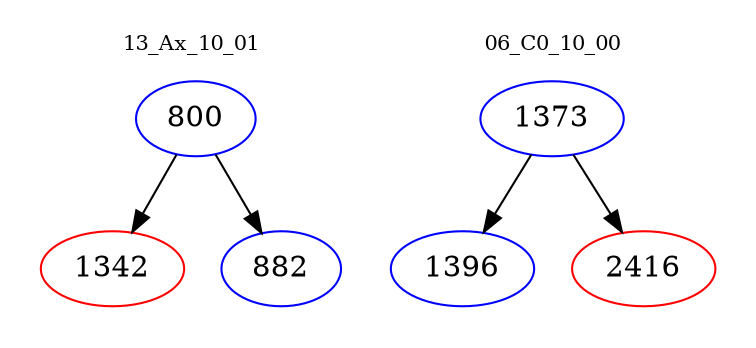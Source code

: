 digraph{
subgraph cluster_0 {
color = white
label = "13_Ax_10_01";
fontsize=10;
T0_800 [label="800", color="blue"]
T0_800 -> T0_1342 [color="black"]
T0_1342 [label="1342", color="red"]
T0_800 -> T0_882 [color="black"]
T0_882 [label="882", color="blue"]
}
subgraph cluster_1 {
color = white
label = "06_C0_10_00";
fontsize=10;
T1_1373 [label="1373", color="blue"]
T1_1373 -> T1_1396 [color="black"]
T1_1396 [label="1396", color="blue"]
T1_1373 -> T1_2416 [color="black"]
T1_2416 [label="2416", color="red"]
}
}
